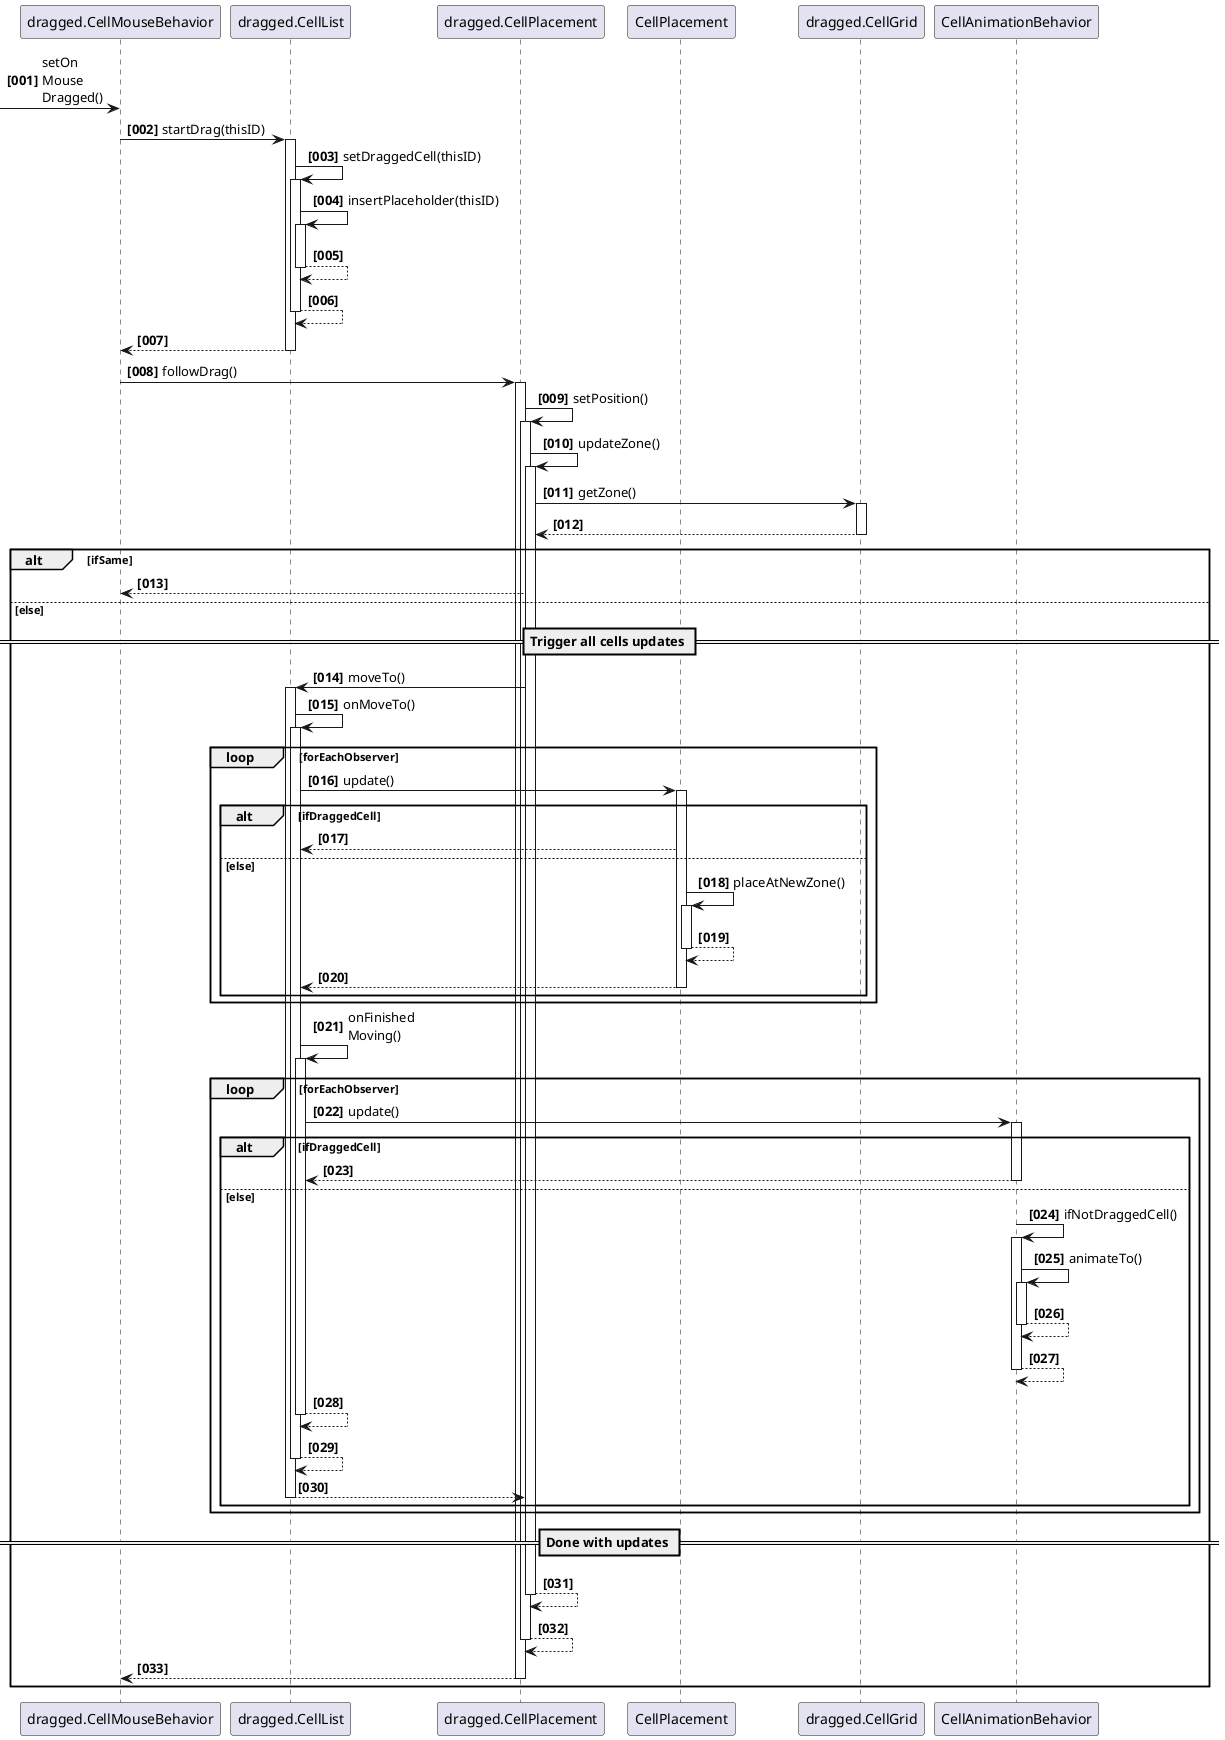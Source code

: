 @startuml
autonumber "<b>[000]"
participant dragged.CellMouseBehavior as dCellMouseBehavior
participant dragged.CellList as dCellList
participant dragged.CellPlacement as dCellPlacement
participant CellPlacement as CellPlacement
participant dragged.CellGrid as dCellGrid

-> dCellMouseBehavior:setOn\nMouse\nDragged()
dCellMouseBehavior -> dCellList++: startDrag(thisID)
dCellList -> dCellList++: setDraggedCell(thisID)
dCellList -> dCellList++: insertPlaceholder(thisID)
return
return
return

dCellMouseBehavior -> dCellPlacement++: followDrag()
dCellPlacement -> dCellPlacement++: setPosition()
dCellPlacement -> dCellPlacement++: updateZone()
dCellPlacement -> dCellGrid++: getZone()
return
alt ifSame
dCellPlacement --> dCellMouseBehavior
else else
== Trigger all cells updates ==


dCellPlacement -> dCellList++: moveTo()
dCellList -> dCellList++: onMoveTo()

loop forEachObserver
dCellList -> CellPlacement++: update()
alt ifDraggedCell
CellPlacement --> dCellList
else else
CellPlacement -> CellPlacement++: placeAtNewZone()
return
return
end
end loop
dCellList -> dCellList++: onFinished\nMoving()
loop forEachObserver
dCellList -> CellAnimationBehavior++: update()
alt ifDraggedCell
return
else else
CellAnimationBehavior -> CellAnimationBehavior++: ifNotDraggedCell()
CellAnimationBehavior -> CellAnimationBehavior++: animateTo()
return
return
return
return
return
end
end loop

== Done with updates ==

return
return
return
end
@enduml


